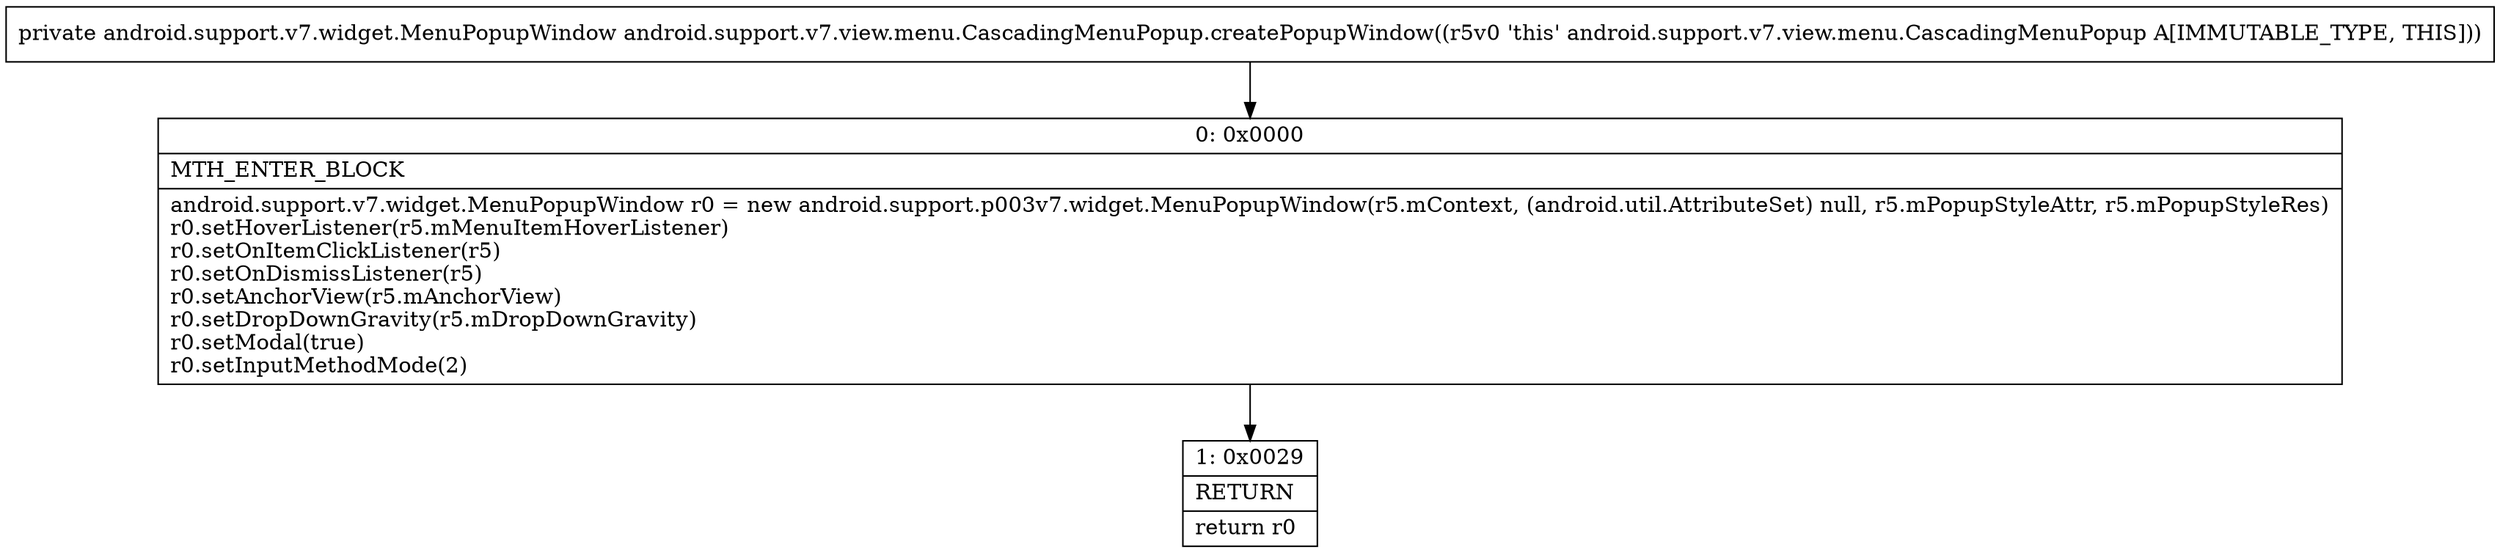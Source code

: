digraph "CFG forandroid.support.v7.view.menu.CascadingMenuPopup.createPopupWindow()Landroid\/support\/v7\/widget\/MenuPopupWindow;" {
Node_0 [shape=record,label="{0\:\ 0x0000|MTH_ENTER_BLOCK\l|android.support.v7.widget.MenuPopupWindow r0 = new android.support.p003v7.widget.MenuPopupWindow(r5.mContext, (android.util.AttributeSet) null, r5.mPopupStyleAttr, r5.mPopupStyleRes)\lr0.setHoverListener(r5.mMenuItemHoverListener)\lr0.setOnItemClickListener(r5)\lr0.setOnDismissListener(r5)\lr0.setAnchorView(r5.mAnchorView)\lr0.setDropDownGravity(r5.mDropDownGravity)\lr0.setModal(true)\lr0.setInputMethodMode(2)\l}"];
Node_1 [shape=record,label="{1\:\ 0x0029|RETURN\l|return r0\l}"];
MethodNode[shape=record,label="{private android.support.v7.widget.MenuPopupWindow android.support.v7.view.menu.CascadingMenuPopup.createPopupWindow((r5v0 'this' android.support.v7.view.menu.CascadingMenuPopup A[IMMUTABLE_TYPE, THIS])) }"];
MethodNode -> Node_0;
Node_0 -> Node_1;
}

